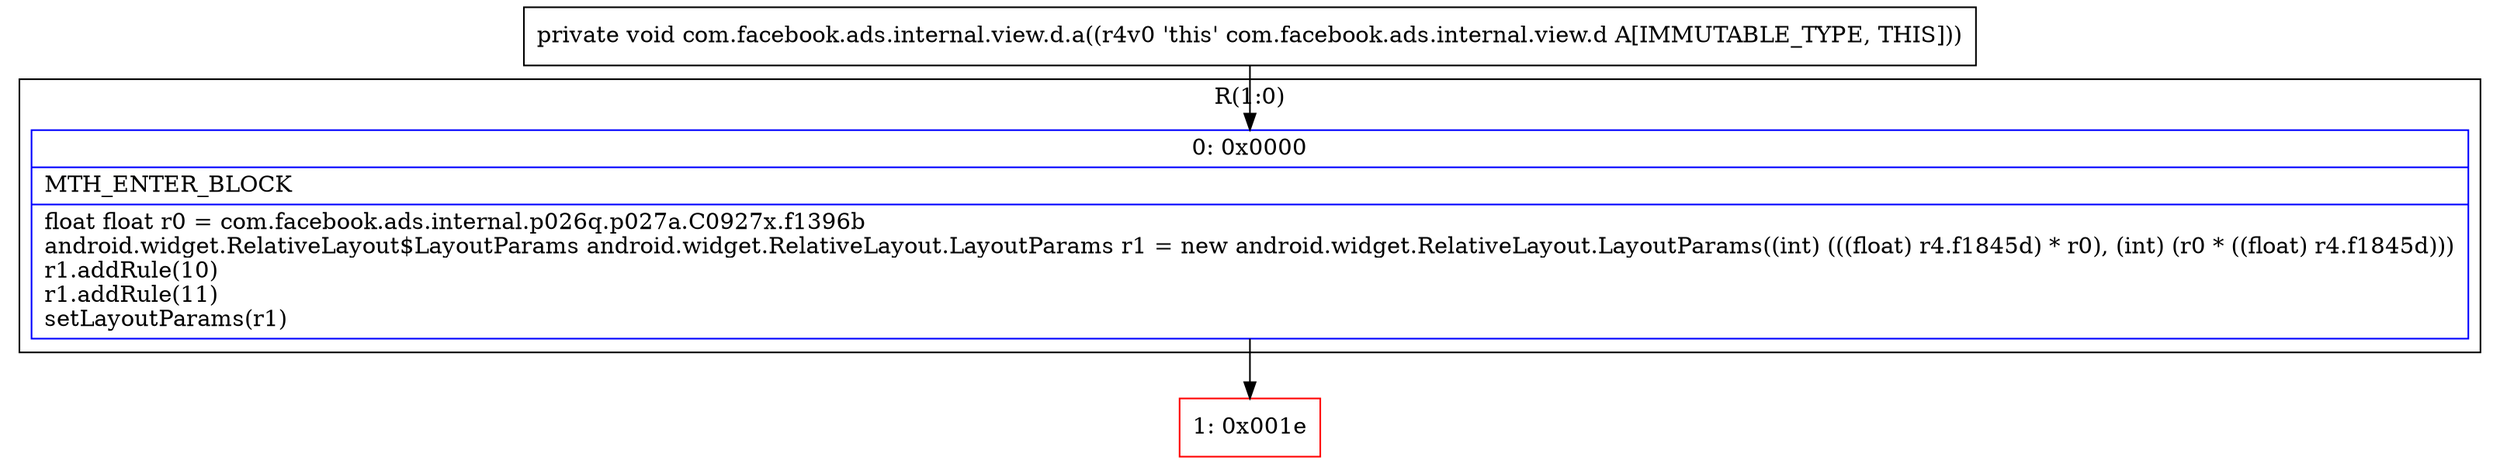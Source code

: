 digraph "CFG forcom.facebook.ads.internal.view.d.a()V" {
subgraph cluster_Region_1661060373 {
label = "R(1:0)";
node [shape=record,color=blue];
Node_0 [shape=record,label="{0\:\ 0x0000|MTH_ENTER_BLOCK\l|float float r0 = com.facebook.ads.internal.p026q.p027a.C0927x.f1396b\landroid.widget.RelativeLayout$LayoutParams android.widget.RelativeLayout.LayoutParams r1 = new android.widget.RelativeLayout.LayoutParams((int) (((float) r4.f1845d) * r0), (int) (r0 * ((float) r4.f1845d)))\lr1.addRule(10)\lr1.addRule(11)\lsetLayoutParams(r1)\l}"];
}
Node_1 [shape=record,color=red,label="{1\:\ 0x001e}"];
MethodNode[shape=record,label="{private void com.facebook.ads.internal.view.d.a((r4v0 'this' com.facebook.ads.internal.view.d A[IMMUTABLE_TYPE, THIS])) }"];
MethodNode -> Node_0;
Node_0 -> Node_1;
}

